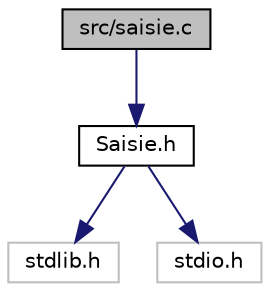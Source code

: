 digraph "src/saisie.c"
{
 // LATEX_PDF_SIZE
  edge [fontname="Helvetica",fontsize="10",labelfontname="Helvetica",labelfontsize="10"];
  node [fontname="Helvetica",fontsize="10",shape=record];
  Node1 [label="src/saisie.c",height=0.2,width=0.4,color="black", fillcolor="grey75", style="filled", fontcolor="black",tooltip="fonctions de saisie"];
  Node1 -> Node2 [color="midnightblue",fontsize="10",style="solid"];
  Node2 [label="Saisie.h",height=0.2,width=0.4,color="black", fillcolor="white", style="filled",URL="$Saisie_8h.html",tooltip="Toutes les fonctions liées à la saisie."];
  Node2 -> Node3 [color="midnightblue",fontsize="10",style="solid"];
  Node3 [label="stdlib.h",height=0.2,width=0.4,color="grey75", fillcolor="white", style="filled",tooltip=" "];
  Node2 -> Node4 [color="midnightblue",fontsize="10",style="solid"];
  Node4 [label="stdio.h",height=0.2,width=0.4,color="grey75", fillcolor="white", style="filled",tooltip=" "];
}
